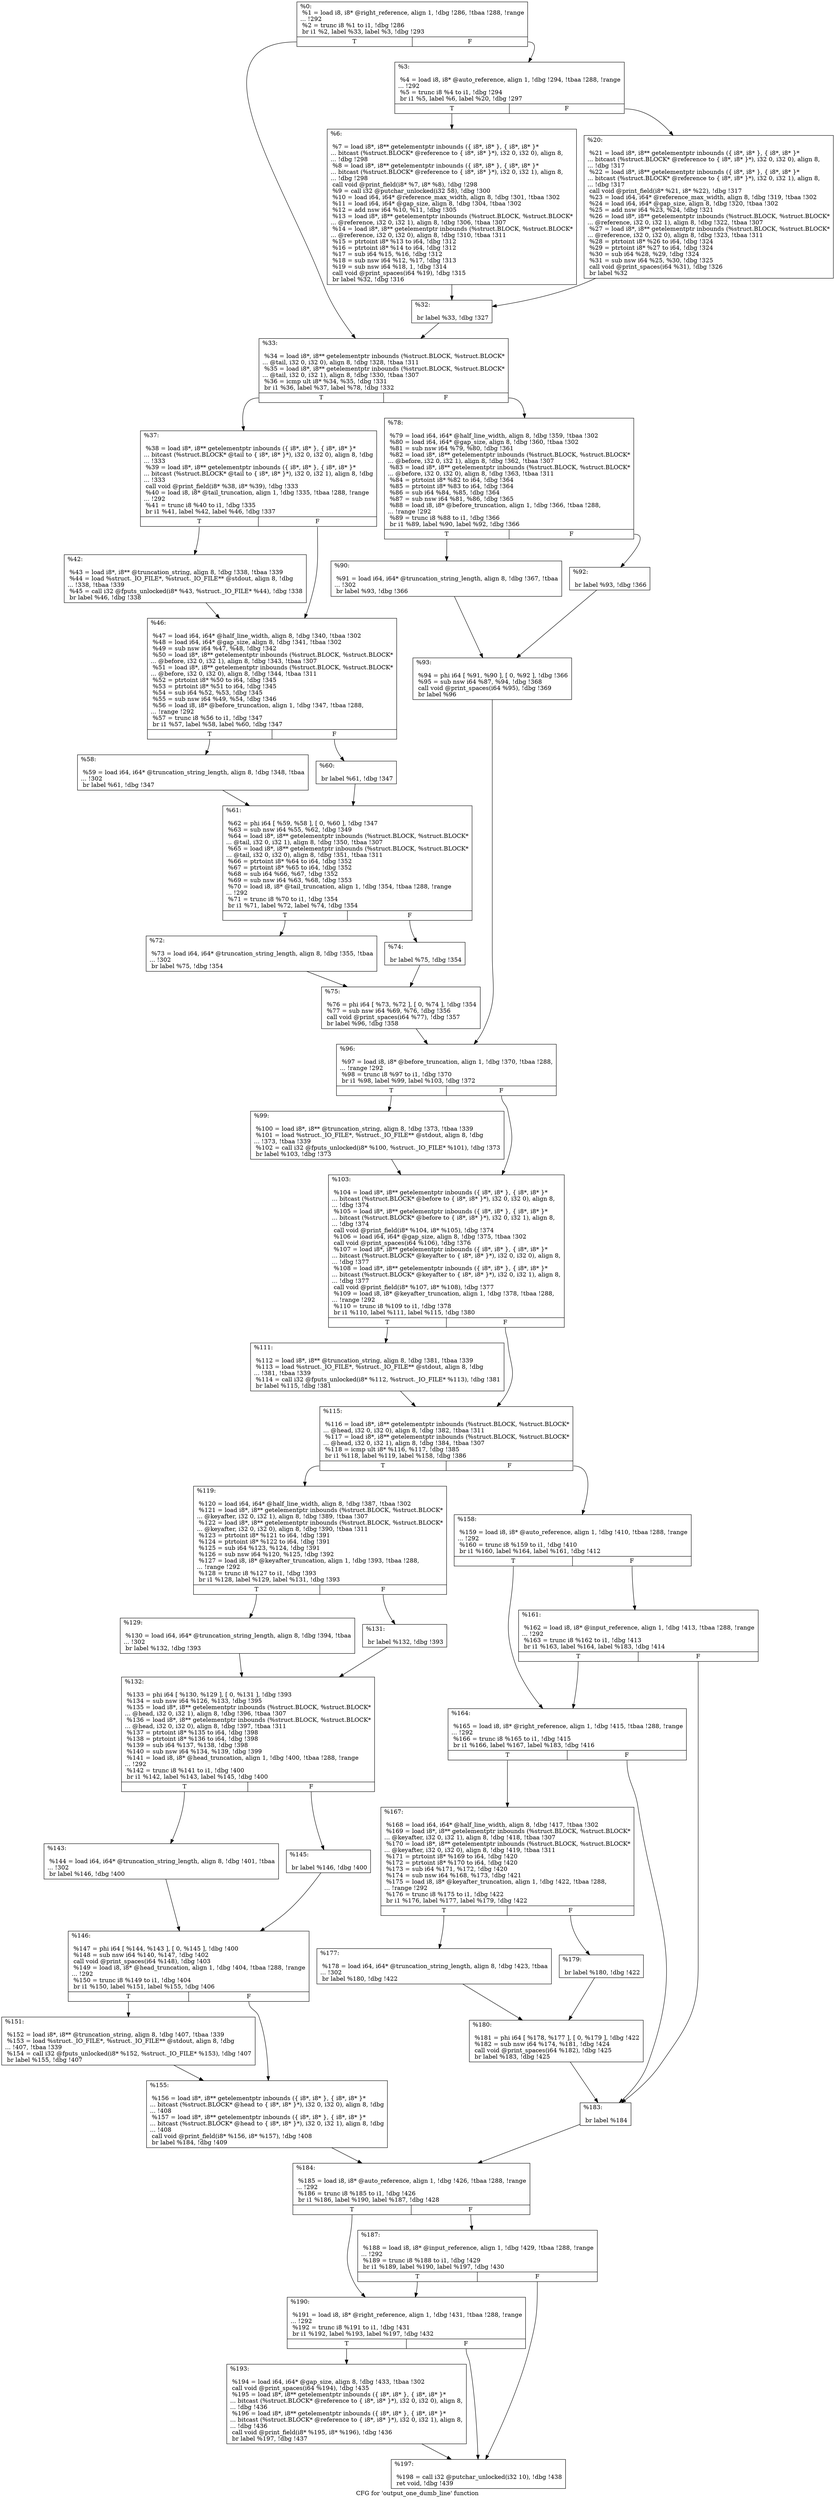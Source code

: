 digraph "CFG for 'output_one_dumb_line' function" {
	label="CFG for 'output_one_dumb_line' function";

	Node0x224d410 [shape=record,label="{%0:\l  %1 = load i8, i8* @right_reference, align 1, !dbg !286, !tbaa !288, !range\l... !292\l  %2 = trunc i8 %1 to i1, !dbg !286\l  br i1 %2, label %33, label %3, !dbg !293\l|{<s0>T|<s1>F}}"];
	Node0x224d410:s0 -> Node0x22d8e30;
	Node0x224d410:s1 -> Node0x22d8cf0;
	Node0x22d8cf0 [shape=record,label="{%3:\l\l  %4 = load i8, i8* @auto_reference, align 1, !dbg !294, !tbaa !288, !range\l... !292\l  %5 = trunc i8 %4 to i1, !dbg !294\l  br i1 %5, label %6, label %20, !dbg !297\l|{<s0>T|<s1>F}}"];
	Node0x22d8cf0:s0 -> Node0x22d8d40;
	Node0x22d8cf0:s1 -> Node0x22d8d90;
	Node0x22d8d40 [shape=record,label="{%6:\l\l  %7 = load i8*, i8** getelementptr inbounds (\{ i8*, i8* \}, \{ i8*, i8* \}*\l... bitcast (%struct.BLOCK* @reference to \{ i8*, i8* \}*), i32 0, i32 0), align 8,\l... !dbg !298\l  %8 = load i8*, i8** getelementptr inbounds (\{ i8*, i8* \}, \{ i8*, i8* \}*\l... bitcast (%struct.BLOCK* @reference to \{ i8*, i8* \}*), i32 0, i32 1), align 8,\l... !dbg !298\l  call void @print_field(i8* %7, i8* %8), !dbg !298\l  %9 = call i32 @putchar_unlocked(i32 58), !dbg !300\l  %10 = load i64, i64* @reference_max_width, align 8, !dbg !301, !tbaa !302\l  %11 = load i64, i64* @gap_size, align 8, !dbg !304, !tbaa !302\l  %12 = add nsw i64 %10, %11, !dbg !305\l  %13 = load i8*, i8** getelementptr inbounds (%struct.BLOCK, %struct.BLOCK*\l... @reference, i32 0, i32 1), align 8, !dbg !306, !tbaa !307\l  %14 = load i8*, i8** getelementptr inbounds (%struct.BLOCK, %struct.BLOCK*\l... @reference, i32 0, i32 0), align 8, !dbg !310, !tbaa !311\l  %15 = ptrtoint i8* %13 to i64, !dbg !312\l  %16 = ptrtoint i8* %14 to i64, !dbg !312\l  %17 = sub i64 %15, %16, !dbg !312\l  %18 = sub nsw i64 %12, %17, !dbg !313\l  %19 = sub nsw i64 %18, 1, !dbg !314\l  call void @print_spaces(i64 %19), !dbg !315\l  br label %32, !dbg !316\l}"];
	Node0x22d8d40 -> Node0x22d8de0;
	Node0x22d8d90 [shape=record,label="{%20:\l\l  %21 = load i8*, i8** getelementptr inbounds (\{ i8*, i8* \}, \{ i8*, i8* \}*\l... bitcast (%struct.BLOCK* @reference to \{ i8*, i8* \}*), i32 0, i32 0), align 8,\l... !dbg !317\l  %22 = load i8*, i8** getelementptr inbounds (\{ i8*, i8* \}, \{ i8*, i8* \}*\l... bitcast (%struct.BLOCK* @reference to \{ i8*, i8* \}*), i32 0, i32 1), align 8,\l... !dbg !317\l  call void @print_field(i8* %21, i8* %22), !dbg !317\l  %23 = load i64, i64* @reference_max_width, align 8, !dbg !319, !tbaa !302\l  %24 = load i64, i64* @gap_size, align 8, !dbg !320, !tbaa !302\l  %25 = add nsw i64 %23, %24, !dbg !321\l  %26 = load i8*, i8** getelementptr inbounds (%struct.BLOCK, %struct.BLOCK*\l... @reference, i32 0, i32 1), align 8, !dbg !322, !tbaa !307\l  %27 = load i8*, i8** getelementptr inbounds (%struct.BLOCK, %struct.BLOCK*\l... @reference, i32 0, i32 0), align 8, !dbg !323, !tbaa !311\l  %28 = ptrtoint i8* %26 to i64, !dbg !324\l  %29 = ptrtoint i8* %27 to i64, !dbg !324\l  %30 = sub i64 %28, %29, !dbg !324\l  %31 = sub nsw i64 %25, %30, !dbg !325\l  call void @print_spaces(i64 %31), !dbg !326\l  br label %32\l}"];
	Node0x22d8d90 -> Node0x22d8de0;
	Node0x22d8de0 [shape=record,label="{%32:\l\l  br label %33, !dbg !327\l}"];
	Node0x22d8de0 -> Node0x22d8e30;
	Node0x22d8e30 [shape=record,label="{%33:\l\l  %34 = load i8*, i8** getelementptr inbounds (%struct.BLOCK, %struct.BLOCK*\l... @tail, i32 0, i32 0), align 8, !dbg !328, !tbaa !311\l  %35 = load i8*, i8** getelementptr inbounds (%struct.BLOCK, %struct.BLOCK*\l... @tail, i32 0, i32 1), align 8, !dbg !330, !tbaa !307\l  %36 = icmp ult i8* %34, %35, !dbg !331\l  br i1 %36, label %37, label %78, !dbg !332\l|{<s0>T|<s1>F}}"];
	Node0x22d8e30:s0 -> Node0x22d8e80;
	Node0x22d8e30:s1 -> Node0x22d9150;
	Node0x22d8e80 [shape=record,label="{%37:\l\l  %38 = load i8*, i8** getelementptr inbounds (\{ i8*, i8* \}, \{ i8*, i8* \}*\l... bitcast (%struct.BLOCK* @tail to \{ i8*, i8* \}*), i32 0, i32 0), align 8, !dbg\l... !333\l  %39 = load i8*, i8** getelementptr inbounds (\{ i8*, i8* \}, \{ i8*, i8* \}*\l... bitcast (%struct.BLOCK* @tail to \{ i8*, i8* \}*), i32 0, i32 1), align 8, !dbg\l... !333\l  call void @print_field(i8* %38, i8* %39), !dbg !333\l  %40 = load i8, i8* @tail_truncation, align 1, !dbg !335, !tbaa !288, !range\l... !292\l  %41 = trunc i8 %40 to i1, !dbg !335\l  br i1 %41, label %42, label %46, !dbg !337\l|{<s0>T|<s1>F}}"];
	Node0x22d8e80:s0 -> Node0x22d8ed0;
	Node0x22d8e80:s1 -> Node0x22d8f20;
	Node0x22d8ed0 [shape=record,label="{%42:\l\l  %43 = load i8*, i8** @truncation_string, align 8, !dbg !338, !tbaa !339\l  %44 = load %struct._IO_FILE*, %struct._IO_FILE** @stdout, align 8, !dbg\l... !338, !tbaa !339\l  %45 = call i32 @fputs_unlocked(i8* %43, %struct._IO_FILE* %44), !dbg !338\l  br label %46, !dbg !338\l}"];
	Node0x22d8ed0 -> Node0x22d8f20;
	Node0x22d8f20 [shape=record,label="{%46:\l\l  %47 = load i64, i64* @half_line_width, align 8, !dbg !340, !tbaa !302\l  %48 = load i64, i64* @gap_size, align 8, !dbg !341, !tbaa !302\l  %49 = sub nsw i64 %47, %48, !dbg !342\l  %50 = load i8*, i8** getelementptr inbounds (%struct.BLOCK, %struct.BLOCK*\l... @before, i32 0, i32 1), align 8, !dbg !343, !tbaa !307\l  %51 = load i8*, i8** getelementptr inbounds (%struct.BLOCK, %struct.BLOCK*\l... @before, i32 0, i32 0), align 8, !dbg !344, !tbaa !311\l  %52 = ptrtoint i8* %50 to i64, !dbg !345\l  %53 = ptrtoint i8* %51 to i64, !dbg !345\l  %54 = sub i64 %52, %53, !dbg !345\l  %55 = sub nsw i64 %49, %54, !dbg !346\l  %56 = load i8, i8* @before_truncation, align 1, !dbg !347, !tbaa !288,\l... !range !292\l  %57 = trunc i8 %56 to i1, !dbg !347\l  br i1 %57, label %58, label %60, !dbg !347\l|{<s0>T|<s1>F}}"];
	Node0x22d8f20:s0 -> Node0x22d8f70;
	Node0x22d8f20:s1 -> Node0x22d8fc0;
	Node0x22d8f70 [shape=record,label="{%58:\l\l  %59 = load i64, i64* @truncation_string_length, align 8, !dbg !348, !tbaa\l... !302\l  br label %61, !dbg !347\l}"];
	Node0x22d8f70 -> Node0x22d9010;
	Node0x22d8fc0 [shape=record,label="{%60:\l\l  br label %61, !dbg !347\l}"];
	Node0x22d8fc0 -> Node0x22d9010;
	Node0x22d9010 [shape=record,label="{%61:\l\l  %62 = phi i64 [ %59, %58 ], [ 0, %60 ], !dbg !347\l  %63 = sub nsw i64 %55, %62, !dbg !349\l  %64 = load i8*, i8** getelementptr inbounds (%struct.BLOCK, %struct.BLOCK*\l... @tail, i32 0, i32 1), align 8, !dbg !350, !tbaa !307\l  %65 = load i8*, i8** getelementptr inbounds (%struct.BLOCK, %struct.BLOCK*\l... @tail, i32 0, i32 0), align 8, !dbg !351, !tbaa !311\l  %66 = ptrtoint i8* %64 to i64, !dbg !352\l  %67 = ptrtoint i8* %65 to i64, !dbg !352\l  %68 = sub i64 %66, %67, !dbg !352\l  %69 = sub nsw i64 %63, %68, !dbg !353\l  %70 = load i8, i8* @tail_truncation, align 1, !dbg !354, !tbaa !288, !range\l... !292\l  %71 = trunc i8 %70 to i1, !dbg !354\l  br i1 %71, label %72, label %74, !dbg !354\l|{<s0>T|<s1>F}}"];
	Node0x22d9010:s0 -> Node0x22d9060;
	Node0x22d9010:s1 -> Node0x22d90b0;
	Node0x22d9060 [shape=record,label="{%72:\l\l  %73 = load i64, i64* @truncation_string_length, align 8, !dbg !355, !tbaa\l... !302\l  br label %75, !dbg !354\l}"];
	Node0x22d9060 -> Node0x22d9100;
	Node0x22d90b0 [shape=record,label="{%74:\l\l  br label %75, !dbg !354\l}"];
	Node0x22d90b0 -> Node0x22d9100;
	Node0x22d9100 [shape=record,label="{%75:\l\l  %76 = phi i64 [ %73, %72 ], [ 0, %74 ], !dbg !354\l  %77 = sub nsw i64 %69, %76, !dbg !356\l  call void @print_spaces(i64 %77), !dbg !357\l  br label %96, !dbg !358\l}"];
	Node0x22d9100 -> Node0x224d460;
	Node0x22d9150 [shape=record,label="{%78:\l\l  %79 = load i64, i64* @half_line_width, align 8, !dbg !359, !tbaa !302\l  %80 = load i64, i64* @gap_size, align 8, !dbg !360, !tbaa !302\l  %81 = sub nsw i64 %79, %80, !dbg !361\l  %82 = load i8*, i8** getelementptr inbounds (%struct.BLOCK, %struct.BLOCK*\l... @before, i32 0, i32 1), align 8, !dbg !362, !tbaa !307\l  %83 = load i8*, i8** getelementptr inbounds (%struct.BLOCK, %struct.BLOCK*\l... @before, i32 0, i32 0), align 8, !dbg !363, !tbaa !311\l  %84 = ptrtoint i8* %82 to i64, !dbg !364\l  %85 = ptrtoint i8* %83 to i64, !dbg !364\l  %86 = sub i64 %84, %85, !dbg !364\l  %87 = sub nsw i64 %81, %86, !dbg !365\l  %88 = load i8, i8* @before_truncation, align 1, !dbg !366, !tbaa !288,\l... !range !292\l  %89 = trunc i8 %88 to i1, !dbg !366\l  br i1 %89, label %90, label %92, !dbg !366\l|{<s0>T|<s1>F}}"];
	Node0x22d9150:s0 -> Node0x22d91a0;
	Node0x22d9150:s1 -> Node0x22d91f0;
	Node0x22d91a0 [shape=record,label="{%90:\l\l  %91 = load i64, i64* @truncation_string_length, align 8, !dbg !367, !tbaa\l... !302\l  br label %93, !dbg !366\l}"];
	Node0x22d91a0 -> Node0x22d9240;
	Node0x22d91f0 [shape=record,label="{%92:\l\l  br label %93, !dbg !366\l}"];
	Node0x22d91f0 -> Node0x22d9240;
	Node0x22d9240 [shape=record,label="{%93:\l\l  %94 = phi i64 [ %91, %90 ], [ 0, %92 ], !dbg !366\l  %95 = sub nsw i64 %87, %94, !dbg !368\l  call void @print_spaces(i64 %95), !dbg !369\l  br label %96\l}"];
	Node0x22d9240 -> Node0x224d460;
	Node0x224d460 [shape=record,label="{%96:\l\l  %97 = load i8, i8* @before_truncation, align 1, !dbg !370, !tbaa !288,\l... !range !292\l  %98 = trunc i8 %97 to i1, !dbg !370\l  br i1 %98, label %99, label %103, !dbg !372\l|{<s0>T|<s1>F}}"];
	Node0x224d460:s0 -> Node0x224d4b0;
	Node0x224d460:s1 -> Node0x224d500;
	Node0x224d4b0 [shape=record,label="{%99:\l\l  %100 = load i8*, i8** @truncation_string, align 8, !dbg !373, !tbaa !339\l  %101 = load %struct._IO_FILE*, %struct._IO_FILE** @stdout, align 8, !dbg\l... !373, !tbaa !339\l  %102 = call i32 @fputs_unlocked(i8* %100, %struct._IO_FILE* %101), !dbg !373\l  br label %103, !dbg !373\l}"];
	Node0x224d4b0 -> Node0x224d500;
	Node0x224d500 [shape=record,label="{%103:\l\l  %104 = load i8*, i8** getelementptr inbounds (\{ i8*, i8* \}, \{ i8*, i8* \}*\l... bitcast (%struct.BLOCK* @before to \{ i8*, i8* \}*), i32 0, i32 0), align 8,\l... !dbg !374\l  %105 = load i8*, i8** getelementptr inbounds (\{ i8*, i8* \}, \{ i8*, i8* \}*\l... bitcast (%struct.BLOCK* @before to \{ i8*, i8* \}*), i32 0, i32 1), align 8,\l... !dbg !374\l  call void @print_field(i8* %104, i8* %105), !dbg !374\l  %106 = load i64, i64* @gap_size, align 8, !dbg !375, !tbaa !302\l  call void @print_spaces(i64 %106), !dbg !376\l  %107 = load i8*, i8** getelementptr inbounds (\{ i8*, i8* \}, \{ i8*, i8* \}*\l... bitcast (%struct.BLOCK* @keyafter to \{ i8*, i8* \}*), i32 0, i32 0), align 8,\l... !dbg !377\l  %108 = load i8*, i8** getelementptr inbounds (\{ i8*, i8* \}, \{ i8*, i8* \}*\l... bitcast (%struct.BLOCK* @keyafter to \{ i8*, i8* \}*), i32 0, i32 1), align 8,\l... !dbg !377\l  call void @print_field(i8* %107, i8* %108), !dbg !377\l  %109 = load i8, i8* @keyafter_truncation, align 1, !dbg !378, !tbaa !288,\l... !range !292\l  %110 = trunc i8 %109 to i1, !dbg !378\l  br i1 %110, label %111, label %115, !dbg !380\l|{<s0>T|<s1>F}}"];
	Node0x224d500:s0 -> Node0x224d550;
	Node0x224d500:s1 -> Node0x224d5a0;
	Node0x224d550 [shape=record,label="{%111:\l\l  %112 = load i8*, i8** @truncation_string, align 8, !dbg !381, !tbaa !339\l  %113 = load %struct._IO_FILE*, %struct._IO_FILE** @stdout, align 8, !dbg\l... !381, !tbaa !339\l  %114 = call i32 @fputs_unlocked(i8* %112, %struct._IO_FILE* %113), !dbg !381\l  br label %115, !dbg !381\l}"];
	Node0x224d550 -> Node0x224d5a0;
	Node0x224d5a0 [shape=record,label="{%115:\l\l  %116 = load i8*, i8** getelementptr inbounds (%struct.BLOCK, %struct.BLOCK*\l... @head, i32 0, i32 0), align 8, !dbg !382, !tbaa !311\l  %117 = load i8*, i8** getelementptr inbounds (%struct.BLOCK, %struct.BLOCK*\l... @head, i32 0, i32 1), align 8, !dbg !384, !tbaa !307\l  %118 = icmp ult i8* %116, %117, !dbg !385\l  br i1 %118, label %119, label %158, !dbg !386\l|{<s0>T|<s1>F}}"];
	Node0x224d5a0:s0 -> Node0x224d5f0;
	Node0x224d5a0:s1 -> Node0x224d8c0;
	Node0x224d5f0 [shape=record,label="{%119:\l\l  %120 = load i64, i64* @half_line_width, align 8, !dbg !387, !tbaa !302\l  %121 = load i8*, i8** getelementptr inbounds (%struct.BLOCK, %struct.BLOCK*\l... @keyafter, i32 0, i32 1), align 8, !dbg !389, !tbaa !307\l  %122 = load i8*, i8** getelementptr inbounds (%struct.BLOCK, %struct.BLOCK*\l... @keyafter, i32 0, i32 0), align 8, !dbg !390, !tbaa !311\l  %123 = ptrtoint i8* %121 to i64, !dbg !391\l  %124 = ptrtoint i8* %122 to i64, !dbg !391\l  %125 = sub i64 %123, %124, !dbg !391\l  %126 = sub nsw i64 %120, %125, !dbg !392\l  %127 = load i8, i8* @keyafter_truncation, align 1, !dbg !393, !tbaa !288,\l... !range !292\l  %128 = trunc i8 %127 to i1, !dbg !393\l  br i1 %128, label %129, label %131, !dbg !393\l|{<s0>T|<s1>F}}"];
	Node0x224d5f0:s0 -> Node0x224d640;
	Node0x224d5f0:s1 -> Node0x224d690;
	Node0x224d640 [shape=record,label="{%129:\l\l  %130 = load i64, i64* @truncation_string_length, align 8, !dbg !394, !tbaa\l... !302\l  br label %132, !dbg !393\l}"];
	Node0x224d640 -> Node0x224d6e0;
	Node0x224d690 [shape=record,label="{%131:\l\l  br label %132, !dbg !393\l}"];
	Node0x224d690 -> Node0x224d6e0;
	Node0x224d6e0 [shape=record,label="{%132:\l\l  %133 = phi i64 [ %130, %129 ], [ 0, %131 ], !dbg !393\l  %134 = sub nsw i64 %126, %133, !dbg !395\l  %135 = load i8*, i8** getelementptr inbounds (%struct.BLOCK, %struct.BLOCK*\l... @head, i32 0, i32 1), align 8, !dbg !396, !tbaa !307\l  %136 = load i8*, i8** getelementptr inbounds (%struct.BLOCK, %struct.BLOCK*\l... @head, i32 0, i32 0), align 8, !dbg !397, !tbaa !311\l  %137 = ptrtoint i8* %135 to i64, !dbg !398\l  %138 = ptrtoint i8* %136 to i64, !dbg !398\l  %139 = sub i64 %137, %138, !dbg !398\l  %140 = sub nsw i64 %134, %139, !dbg !399\l  %141 = load i8, i8* @head_truncation, align 1, !dbg !400, !tbaa !288, !range\l... !292\l  %142 = trunc i8 %141 to i1, !dbg !400\l  br i1 %142, label %143, label %145, !dbg !400\l|{<s0>T|<s1>F}}"];
	Node0x224d6e0:s0 -> Node0x224d730;
	Node0x224d6e0:s1 -> Node0x224d780;
	Node0x224d730 [shape=record,label="{%143:\l\l  %144 = load i64, i64* @truncation_string_length, align 8, !dbg !401, !tbaa\l... !302\l  br label %146, !dbg !400\l}"];
	Node0x224d730 -> Node0x224d7d0;
	Node0x224d780 [shape=record,label="{%145:\l\l  br label %146, !dbg !400\l}"];
	Node0x224d780 -> Node0x224d7d0;
	Node0x224d7d0 [shape=record,label="{%146:\l\l  %147 = phi i64 [ %144, %143 ], [ 0, %145 ], !dbg !400\l  %148 = sub nsw i64 %140, %147, !dbg !402\l  call void @print_spaces(i64 %148), !dbg !403\l  %149 = load i8, i8* @head_truncation, align 1, !dbg !404, !tbaa !288, !range\l... !292\l  %150 = trunc i8 %149 to i1, !dbg !404\l  br i1 %150, label %151, label %155, !dbg !406\l|{<s0>T|<s1>F}}"];
	Node0x224d7d0:s0 -> Node0x224d820;
	Node0x224d7d0:s1 -> Node0x224d870;
	Node0x224d820 [shape=record,label="{%151:\l\l  %152 = load i8*, i8** @truncation_string, align 8, !dbg !407, !tbaa !339\l  %153 = load %struct._IO_FILE*, %struct._IO_FILE** @stdout, align 8, !dbg\l... !407, !tbaa !339\l  %154 = call i32 @fputs_unlocked(i8* %152, %struct._IO_FILE* %153), !dbg !407\l  br label %155, !dbg !407\l}"];
	Node0x224d820 -> Node0x224d870;
	Node0x224d870 [shape=record,label="{%155:\l\l  %156 = load i8*, i8** getelementptr inbounds (\{ i8*, i8* \}, \{ i8*, i8* \}*\l... bitcast (%struct.BLOCK* @head to \{ i8*, i8* \}*), i32 0, i32 0), align 8, !dbg\l... !408\l  %157 = load i8*, i8** getelementptr inbounds (\{ i8*, i8* \}, \{ i8*, i8* \}*\l... bitcast (%struct.BLOCK* @head to \{ i8*, i8* \}*), i32 0, i32 1), align 8, !dbg\l... !408\l  call void @print_field(i8* %156, i8* %157), !dbg !408\l  br label %184, !dbg !409\l}"];
	Node0x224d870 -> Node0x224db40;
	Node0x224d8c0 [shape=record,label="{%158:\l\l  %159 = load i8, i8* @auto_reference, align 1, !dbg !410, !tbaa !288, !range\l... !292\l  %160 = trunc i8 %159 to i1, !dbg !410\l  br i1 %160, label %164, label %161, !dbg !412\l|{<s0>T|<s1>F}}"];
	Node0x224d8c0:s0 -> Node0x224d960;
	Node0x224d8c0:s1 -> Node0x224d910;
	Node0x224d910 [shape=record,label="{%161:\l\l  %162 = load i8, i8* @input_reference, align 1, !dbg !413, !tbaa !288, !range\l... !292\l  %163 = trunc i8 %162 to i1, !dbg !413\l  br i1 %163, label %164, label %183, !dbg !414\l|{<s0>T|<s1>F}}"];
	Node0x224d910:s0 -> Node0x224d960;
	Node0x224d910:s1 -> Node0x224daf0;
	Node0x224d960 [shape=record,label="{%164:\l\l  %165 = load i8, i8* @right_reference, align 1, !dbg !415, !tbaa !288, !range\l... !292\l  %166 = trunc i8 %165 to i1, !dbg !415\l  br i1 %166, label %167, label %183, !dbg !416\l|{<s0>T|<s1>F}}"];
	Node0x224d960:s0 -> Node0x224d9b0;
	Node0x224d960:s1 -> Node0x224daf0;
	Node0x224d9b0 [shape=record,label="{%167:\l\l  %168 = load i64, i64* @half_line_width, align 8, !dbg !417, !tbaa !302\l  %169 = load i8*, i8** getelementptr inbounds (%struct.BLOCK, %struct.BLOCK*\l... @keyafter, i32 0, i32 1), align 8, !dbg !418, !tbaa !307\l  %170 = load i8*, i8** getelementptr inbounds (%struct.BLOCK, %struct.BLOCK*\l... @keyafter, i32 0, i32 0), align 8, !dbg !419, !tbaa !311\l  %171 = ptrtoint i8* %169 to i64, !dbg !420\l  %172 = ptrtoint i8* %170 to i64, !dbg !420\l  %173 = sub i64 %171, %172, !dbg !420\l  %174 = sub nsw i64 %168, %173, !dbg !421\l  %175 = load i8, i8* @keyafter_truncation, align 1, !dbg !422, !tbaa !288,\l... !range !292\l  %176 = trunc i8 %175 to i1, !dbg !422\l  br i1 %176, label %177, label %179, !dbg !422\l|{<s0>T|<s1>F}}"];
	Node0x224d9b0:s0 -> Node0x224da00;
	Node0x224d9b0:s1 -> Node0x224da50;
	Node0x224da00 [shape=record,label="{%177:\l\l  %178 = load i64, i64* @truncation_string_length, align 8, !dbg !423, !tbaa\l... !302\l  br label %180, !dbg !422\l}"];
	Node0x224da00 -> Node0x224daa0;
	Node0x224da50 [shape=record,label="{%179:\l\l  br label %180, !dbg !422\l}"];
	Node0x224da50 -> Node0x224daa0;
	Node0x224daa0 [shape=record,label="{%180:\l\l  %181 = phi i64 [ %178, %177 ], [ 0, %179 ], !dbg !422\l  %182 = sub nsw i64 %174, %181, !dbg !424\l  call void @print_spaces(i64 %182), !dbg !425\l  br label %183, !dbg !425\l}"];
	Node0x224daa0 -> Node0x224daf0;
	Node0x224daf0 [shape=record,label="{%183:\l\l  br label %184\l}"];
	Node0x224daf0 -> Node0x224db40;
	Node0x224db40 [shape=record,label="{%184:\l\l  %185 = load i8, i8* @auto_reference, align 1, !dbg !426, !tbaa !288, !range\l... !292\l  %186 = trunc i8 %185 to i1, !dbg !426\l  br i1 %186, label %190, label %187, !dbg !428\l|{<s0>T|<s1>F}}"];
	Node0x224db40:s0 -> Node0x224dbe0;
	Node0x224db40:s1 -> Node0x224db90;
	Node0x224db90 [shape=record,label="{%187:\l\l  %188 = load i8, i8* @input_reference, align 1, !dbg !429, !tbaa !288, !range\l... !292\l  %189 = trunc i8 %188 to i1, !dbg !429\l  br i1 %189, label %190, label %197, !dbg !430\l|{<s0>T|<s1>F}}"];
	Node0x224db90:s0 -> Node0x224dbe0;
	Node0x224db90:s1 -> Node0x224dc80;
	Node0x224dbe0 [shape=record,label="{%190:\l\l  %191 = load i8, i8* @right_reference, align 1, !dbg !431, !tbaa !288, !range\l... !292\l  %192 = trunc i8 %191 to i1, !dbg !431\l  br i1 %192, label %193, label %197, !dbg !432\l|{<s0>T|<s1>F}}"];
	Node0x224dbe0:s0 -> Node0x224dc30;
	Node0x224dbe0:s1 -> Node0x224dc80;
	Node0x224dc30 [shape=record,label="{%193:\l\l  %194 = load i64, i64* @gap_size, align 8, !dbg !433, !tbaa !302\l  call void @print_spaces(i64 %194), !dbg !435\l  %195 = load i8*, i8** getelementptr inbounds (\{ i8*, i8* \}, \{ i8*, i8* \}*\l... bitcast (%struct.BLOCK* @reference to \{ i8*, i8* \}*), i32 0, i32 0), align 8,\l... !dbg !436\l  %196 = load i8*, i8** getelementptr inbounds (\{ i8*, i8* \}, \{ i8*, i8* \}*\l... bitcast (%struct.BLOCK* @reference to \{ i8*, i8* \}*), i32 0, i32 1), align 8,\l... !dbg !436\l  call void @print_field(i8* %195, i8* %196), !dbg !436\l  br label %197, !dbg !437\l}"];
	Node0x224dc30 -> Node0x224dc80;
	Node0x224dc80 [shape=record,label="{%197:\l\l  %198 = call i32 @putchar_unlocked(i32 10), !dbg !438\l  ret void, !dbg !439\l}"];
}
